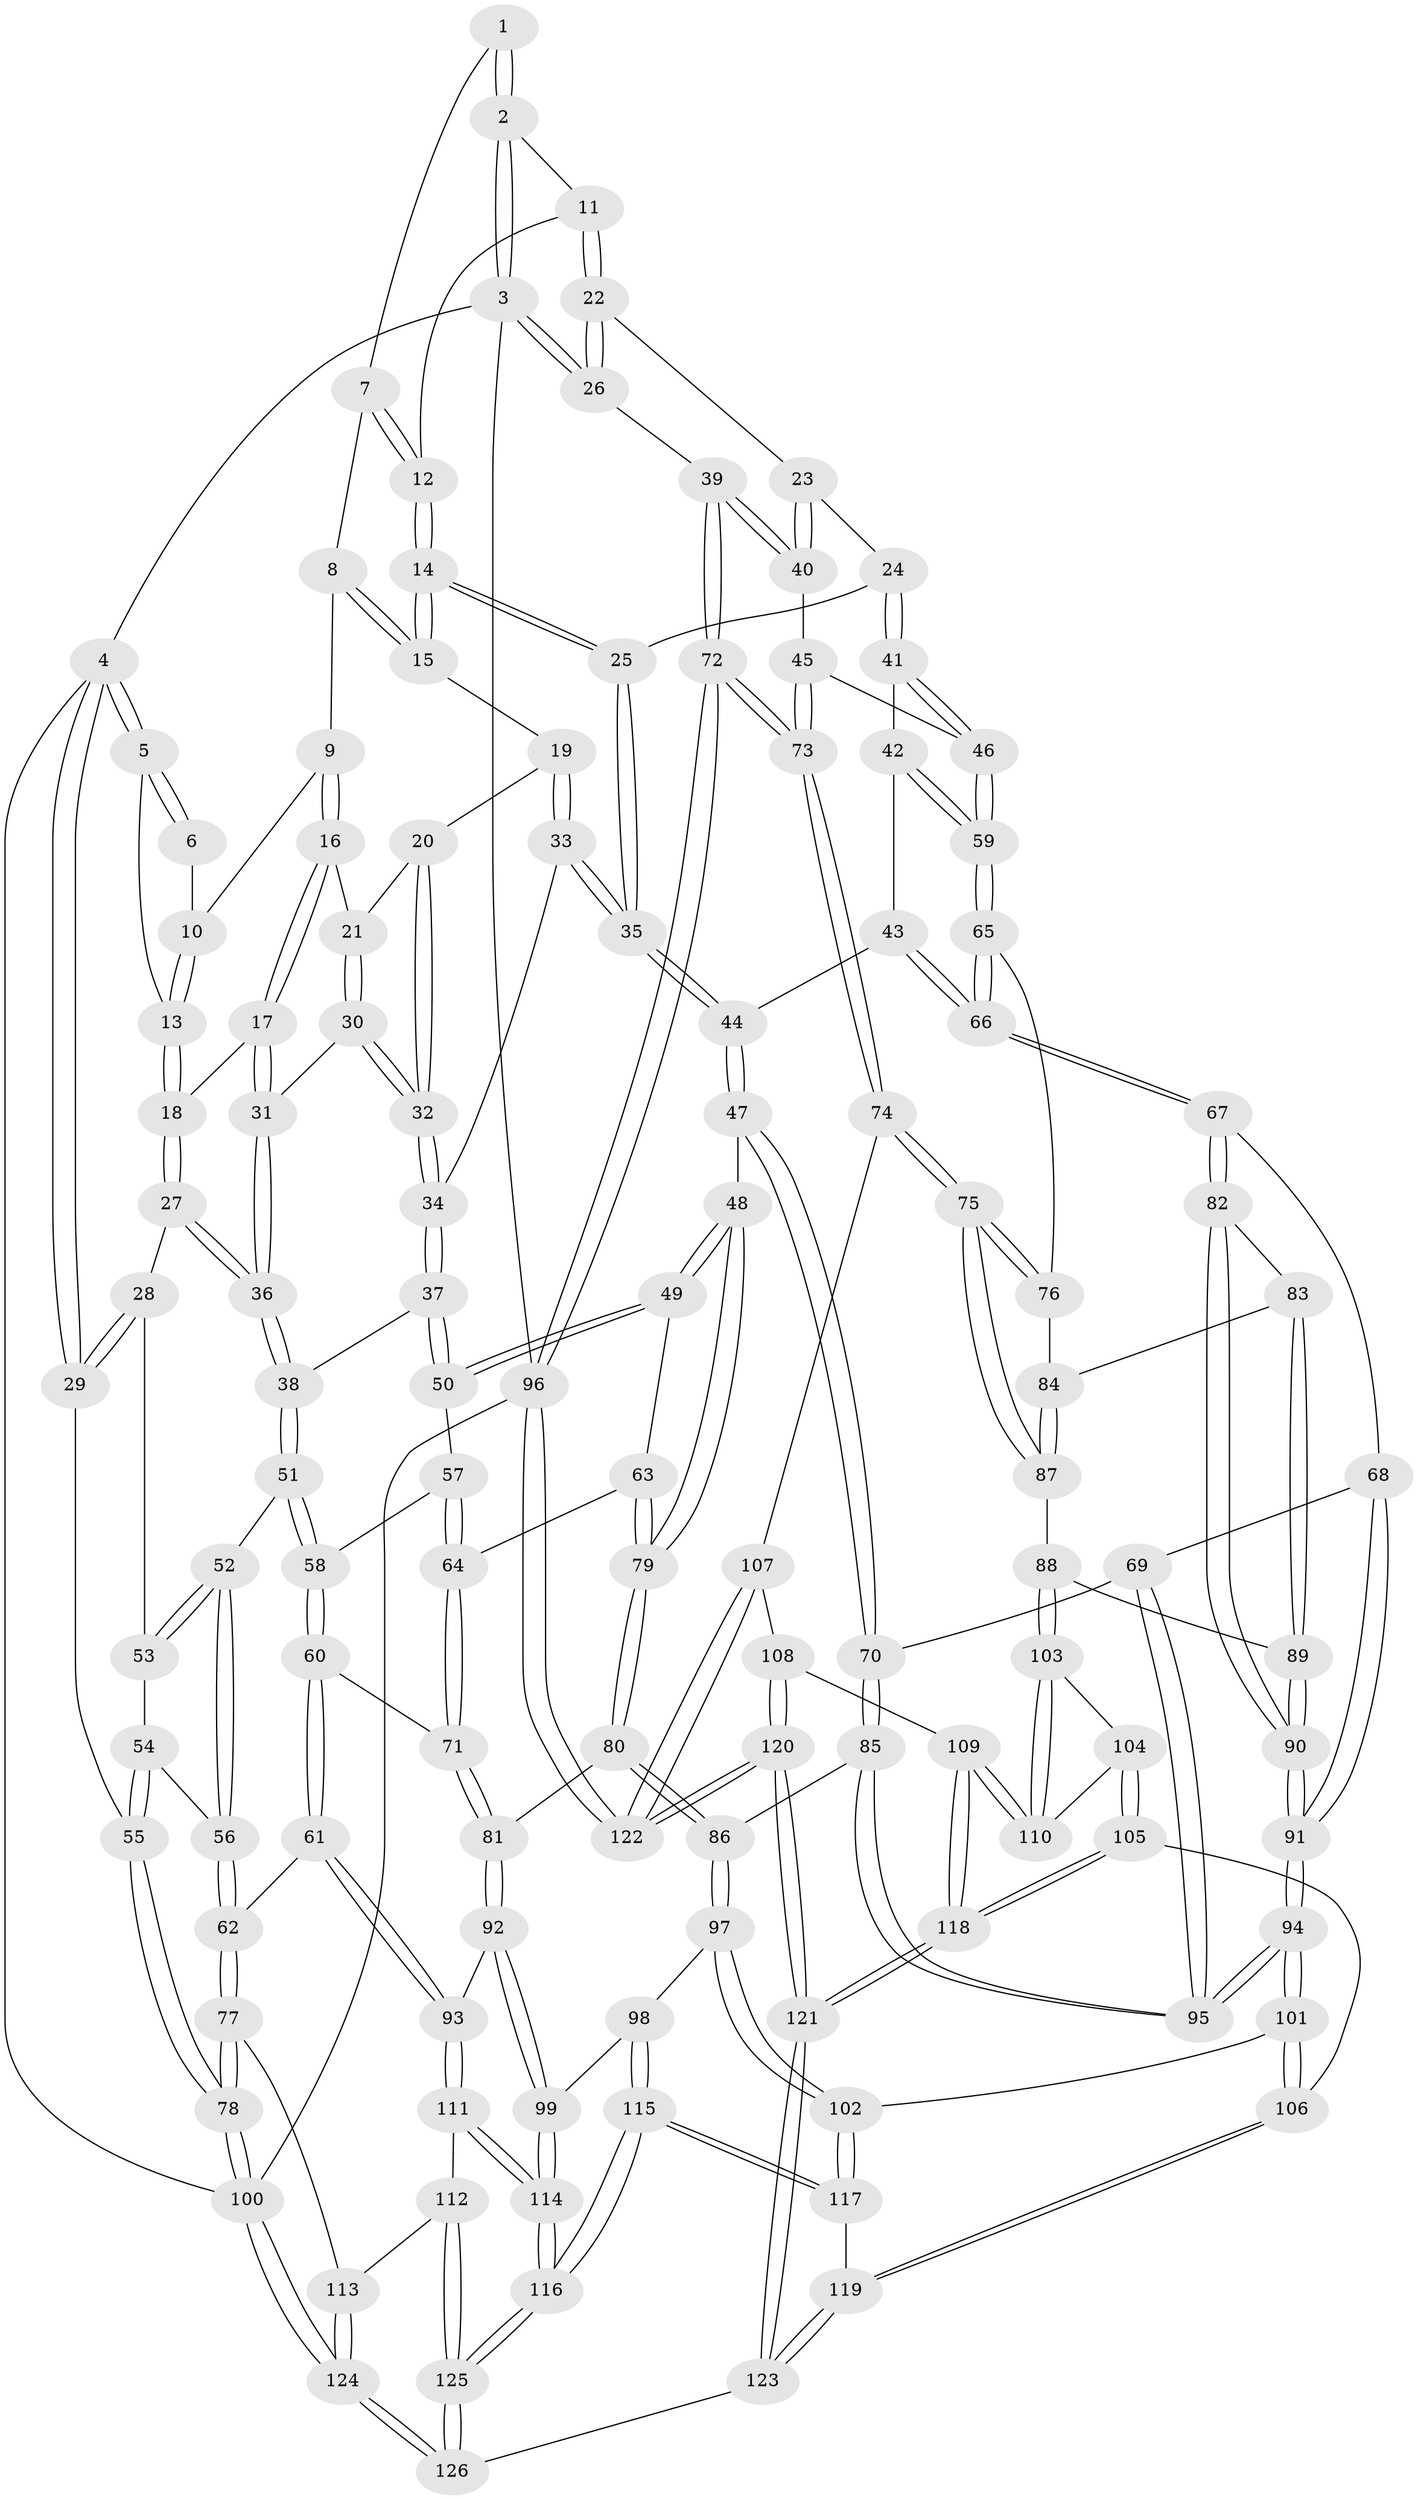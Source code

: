 // Generated by graph-tools (version 1.1) at 2025/11/02/27/25 16:11:58]
// undirected, 126 vertices, 312 edges
graph export_dot {
graph [start="1"]
  node [color=gray90,style=filled];
  1 [pos="+0.5836274036009276+0"];
  2 [pos="+0.9048896091567297+0"];
  3 [pos="+1+0"];
  4 [pos="+0+0"];
  5 [pos="+0+0"];
  6 [pos="+0.36314132733659804+0"];
  7 [pos="+0.5736591776604255+0"];
  8 [pos="+0.5187140503749077+0.058764989786491306"];
  9 [pos="+0.3850843926730205+0.057252661369904215"];
  10 [pos="+0.36910695572296126+0.020545904175390834"];
  11 [pos="+0.8177703108749278+0.0533599087225544"];
  12 [pos="+0.6568584375418847+0.10796810711310732"];
  13 [pos="+0.18307632425556333+0.10455821167516283"];
  14 [pos="+0.6159099886348851+0.18617273638216766"];
  15 [pos="+0.5290742609605482+0.1677515048479997"];
  16 [pos="+0.3793781991880644+0.12251866752777481"];
  17 [pos="+0.22157074678664299+0.2295249942259855"];
  18 [pos="+0.2183967093111154+0.22844037452790505"];
  19 [pos="+0.5261783797504703+0.1693219725837725"];
  20 [pos="+0.48994042324969395+0.17820417314332226"];
  21 [pos="+0.4587078731454233+0.1725796302664935"];
  22 [pos="+0.8447605334113104+0.1877745486020001"];
  23 [pos="+0.7443840107182202+0.3115127465254049"];
  24 [pos="+0.7248622301946338+0.3167557185400287"];
  25 [pos="+0.7043151104597539+0.3130952439955399"];
  26 [pos="+1+0.2804591270126038"];
  27 [pos="+0.0717687500121061+0.30967044460624227"];
  28 [pos="+0+0.3363209643230552"];
  29 [pos="+0+0.2953323916064161"];
  30 [pos="+0.31517223390020094+0.3181135776454484"];
  31 [pos="+0.3127413409945659+0.3172323993316597"];
  32 [pos="+0.41896296017391527+0.3827568060761147"];
  33 [pos="+0.5187027523343675+0.40048524877574965"];
  34 [pos="+0.42847244576289745+0.39285143262366196"];
  35 [pos="+0.5364562750170925+0.40547618262860974"];
  36 [pos="+0.22291699188761507+0.47186018127741974"];
  37 [pos="+0.41150689564593895+0.43282667685181436"];
  38 [pos="+0.2205616291449243+0.5099475516258463"];
  39 [pos="+1+0.44406014627355905"];
  40 [pos="+0.892096154563206+0.4116348872915233"];
  41 [pos="+0.7271253733080074+0.38869320519962697"];
  42 [pos="+0.6691623316767601+0.5371433702383365"];
  43 [pos="+0.6207639040487593+0.5517389264725825"];
  44 [pos="+0.5799724501048904+0.5379581588494883"];
  45 [pos="+0.7995754676200628+0.5596436140792853"];
  46 [pos="+0.7924476079069098+0.5612807769670195"];
  47 [pos="+0.5099260344242472+0.6169514429151554"];
  48 [pos="+0.5088884540076974+0.6170185102604294"];
  49 [pos="+0.4782495385086131+0.5983036818470169"];
  50 [pos="+0.3920145568550349+0.5277185705209622"];
  51 [pos="+0.21684343888738133+0.5218274646046623"];
  52 [pos="+0.1124262252145403+0.5284850784973929"];
  53 [pos="+0+0.33770678020919165"];
  54 [pos="+0.013603740005045127+0.5464286599289304"];
  55 [pos="+0+0.6137750754569475"];
  56 [pos="+0.08623951421404599+0.5794069845017829"];
  57 [pos="+0.36365145616776573+0.551678503884069"];
  58 [pos="+0.23736875501698895+0.5505595602700919"];
  59 [pos="+0.7886363458345181+0.5642647459203458"];
  60 [pos="+0.23747989148323148+0.5960463125629588"];
  61 [pos="+0.1567063093061651+0.7152195354070227"];
  62 [pos="+0.0439433339171127+0.7169815526182751"];
  63 [pos="+0.3853148808504696+0.6261770456583178"];
  64 [pos="+0.36168642470686885+0.6186745734117987"];
  65 [pos="+0.7838313700931595+0.5792843463215278"];
  66 [pos="+0.6603516202003761+0.6448893358677903"];
  67 [pos="+0.6608088236917328+0.6665102269380234"];
  68 [pos="+0.6080045605653492+0.6923494620502555"];
  69 [pos="+0.5809487531139105+0.6958117563706869"];
  70 [pos="+0.554455181993687+0.6926059057097261"];
  71 [pos="+0.3274237397860148+0.6762609172502638"];
  72 [pos="+1+0.6864696932111345"];
  73 [pos="+1+0.68725801400458"];
  74 [pos="+0.9733941729175406+0.7818857253881553"];
  75 [pos="+0.9204354688303114+0.7706278477598622"];
  76 [pos="+0.7831083328599389+0.5924721902835497"];
  77 [pos="+0+0.7757070553175317"];
  78 [pos="+0+0.7748894877334201"];
  79 [pos="+0.4472344363329665+0.6710510766510943"];
  80 [pos="+0.4438261985368308+0.6768292440382299"];
  81 [pos="+0.33440935707743974+0.7355923767291803"];
  82 [pos="+0.683767190875906+0.685495688991132"];
  83 [pos="+0.7567172275588328+0.6736564016110652"];
  84 [pos="+0.7644554691145002+0.670840268974371"];
  85 [pos="+0.5197615030505741+0.7694244035033428"];
  86 [pos="+0.4900550969460164+0.788650282339676"];
  87 [pos="+0.8474902874911316+0.7622048198759249"];
  88 [pos="+0.7473823600315065+0.7984446928813268"];
  89 [pos="+0.7190159459575712+0.7931735039003062"];
  90 [pos="+0.696446458688095+0.7918972112231534"];
  91 [pos="+0.6646705438610404+0.8100689962788261"];
  92 [pos="+0.32410570374835074+0.7672348527016729"];
  93 [pos="+0.27332619118447066+0.7852418759301066"];
  94 [pos="+0.6491630770325866+0.8236998974920823"];
  95 [pos="+0.6224862031815142+0.8064381172780023"];
  96 [pos="+1+1"];
  97 [pos="+0.46563223768562406+0.8210409392866846"];
  98 [pos="+0.3940831394558056+0.8135481320133299"];
  99 [pos="+0.39182965512270046+0.8124373679775209"];
  100 [pos="+0+1"];
  101 [pos="+0.6440347349776038+0.8425908338662562"];
  102 [pos="+0.5082533986612683+0.8981783589616118"];
  103 [pos="+0.7521724967099654+0.8210715457671728"];
  104 [pos="+0.7511455533620774+0.8823154507918471"];
  105 [pos="+0.7028220717760283+0.9339049063778597"];
  106 [pos="+0.6716070110506024+0.920722133601213"];
  107 [pos="+0.9167001443567784+0.8777907279191528"];
  108 [pos="+0.8870002450835942+0.8976521156708581"];
  109 [pos="+0.847725544587326+0.9170916226245538"];
  110 [pos="+0.8280910674713989+0.9062653237910067"];
  111 [pos="+0.24735525413781942+0.8566034407698738"];
  112 [pos="+0.058909179152655755+0.8828907465557874"];
  113 [pos="+0.05833534652163315+0.8824238529847189"];
  114 [pos="+0.27196369732287257+1"];
  115 [pos="+0.37152787633299866+1"];
  116 [pos="+0.28389987345100576+1"];
  117 [pos="+0.5078570247520487+0.9066031293568795"];
  118 [pos="+0.7692742942288809+1"];
  119 [pos="+0.5866831864455541+0.9962594526540134"];
  120 [pos="+0.856996860263091+1"];
  121 [pos="+0.7668438823714232+1"];
  122 [pos="+1+1"];
  123 [pos="+0.5906869461011549+1"];
  124 [pos="+0+1"];
  125 [pos="+0.2631933352182724+1"];
  126 [pos="+0.2632978358134608+1"];
  1 -- 2;
  1 -- 2;
  1 -- 7;
  2 -- 3;
  2 -- 3;
  2 -- 11;
  3 -- 4;
  3 -- 26;
  3 -- 26;
  3 -- 96;
  4 -- 5;
  4 -- 5;
  4 -- 29;
  4 -- 29;
  4 -- 100;
  5 -- 6;
  5 -- 6;
  5 -- 13;
  6 -- 10;
  7 -- 8;
  7 -- 12;
  7 -- 12;
  8 -- 9;
  8 -- 15;
  8 -- 15;
  9 -- 10;
  9 -- 16;
  9 -- 16;
  10 -- 13;
  10 -- 13;
  11 -- 12;
  11 -- 22;
  11 -- 22;
  12 -- 14;
  12 -- 14;
  13 -- 18;
  13 -- 18;
  14 -- 15;
  14 -- 15;
  14 -- 25;
  14 -- 25;
  15 -- 19;
  16 -- 17;
  16 -- 17;
  16 -- 21;
  17 -- 18;
  17 -- 31;
  17 -- 31;
  18 -- 27;
  18 -- 27;
  19 -- 20;
  19 -- 33;
  19 -- 33;
  20 -- 21;
  20 -- 32;
  20 -- 32;
  21 -- 30;
  21 -- 30;
  22 -- 23;
  22 -- 26;
  22 -- 26;
  23 -- 24;
  23 -- 40;
  23 -- 40;
  24 -- 25;
  24 -- 41;
  24 -- 41;
  25 -- 35;
  25 -- 35;
  26 -- 39;
  27 -- 28;
  27 -- 36;
  27 -- 36;
  28 -- 29;
  28 -- 29;
  28 -- 53;
  29 -- 55;
  30 -- 31;
  30 -- 32;
  30 -- 32;
  31 -- 36;
  31 -- 36;
  32 -- 34;
  32 -- 34;
  33 -- 34;
  33 -- 35;
  33 -- 35;
  34 -- 37;
  34 -- 37;
  35 -- 44;
  35 -- 44;
  36 -- 38;
  36 -- 38;
  37 -- 38;
  37 -- 50;
  37 -- 50;
  38 -- 51;
  38 -- 51;
  39 -- 40;
  39 -- 40;
  39 -- 72;
  39 -- 72;
  40 -- 45;
  41 -- 42;
  41 -- 46;
  41 -- 46;
  42 -- 43;
  42 -- 59;
  42 -- 59;
  43 -- 44;
  43 -- 66;
  43 -- 66;
  44 -- 47;
  44 -- 47;
  45 -- 46;
  45 -- 73;
  45 -- 73;
  46 -- 59;
  46 -- 59;
  47 -- 48;
  47 -- 70;
  47 -- 70;
  48 -- 49;
  48 -- 49;
  48 -- 79;
  48 -- 79;
  49 -- 50;
  49 -- 50;
  49 -- 63;
  50 -- 57;
  51 -- 52;
  51 -- 58;
  51 -- 58;
  52 -- 53;
  52 -- 53;
  52 -- 56;
  52 -- 56;
  53 -- 54;
  54 -- 55;
  54 -- 55;
  54 -- 56;
  55 -- 78;
  55 -- 78;
  56 -- 62;
  56 -- 62;
  57 -- 58;
  57 -- 64;
  57 -- 64;
  58 -- 60;
  58 -- 60;
  59 -- 65;
  59 -- 65;
  60 -- 61;
  60 -- 61;
  60 -- 71;
  61 -- 62;
  61 -- 93;
  61 -- 93;
  62 -- 77;
  62 -- 77;
  63 -- 64;
  63 -- 79;
  63 -- 79;
  64 -- 71;
  64 -- 71;
  65 -- 66;
  65 -- 66;
  65 -- 76;
  66 -- 67;
  66 -- 67;
  67 -- 68;
  67 -- 82;
  67 -- 82;
  68 -- 69;
  68 -- 91;
  68 -- 91;
  69 -- 70;
  69 -- 95;
  69 -- 95;
  70 -- 85;
  70 -- 85;
  71 -- 81;
  71 -- 81;
  72 -- 73;
  72 -- 73;
  72 -- 96;
  72 -- 96;
  73 -- 74;
  73 -- 74;
  74 -- 75;
  74 -- 75;
  74 -- 107;
  75 -- 76;
  75 -- 76;
  75 -- 87;
  75 -- 87;
  76 -- 84;
  77 -- 78;
  77 -- 78;
  77 -- 113;
  78 -- 100;
  78 -- 100;
  79 -- 80;
  79 -- 80;
  80 -- 81;
  80 -- 86;
  80 -- 86;
  81 -- 92;
  81 -- 92;
  82 -- 83;
  82 -- 90;
  82 -- 90;
  83 -- 84;
  83 -- 89;
  83 -- 89;
  84 -- 87;
  84 -- 87;
  85 -- 86;
  85 -- 95;
  85 -- 95;
  86 -- 97;
  86 -- 97;
  87 -- 88;
  88 -- 89;
  88 -- 103;
  88 -- 103;
  89 -- 90;
  89 -- 90;
  90 -- 91;
  90 -- 91;
  91 -- 94;
  91 -- 94;
  92 -- 93;
  92 -- 99;
  92 -- 99;
  93 -- 111;
  93 -- 111;
  94 -- 95;
  94 -- 95;
  94 -- 101;
  94 -- 101;
  96 -- 122;
  96 -- 122;
  96 -- 100;
  97 -- 98;
  97 -- 102;
  97 -- 102;
  98 -- 99;
  98 -- 115;
  98 -- 115;
  99 -- 114;
  99 -- 114;
  100 -- 124;
  100 -- 124;
  101 -- 102;
  101 -- 106;
  101 -- 106;
  102 -- 117;
  102 -- 117;
  103 -- 104;
  103 -- 110;
  103 -- 110;
  104 -- 105;
  104 -- 105;
  104 -- 110;
  105 -- 106;
  105 -- 118;
  105 -- 118;
  106 -- 119;
  106 -- 119;
  107 -- 108;
  107 -- 122;
  107 -- 122;
  108 -- 109;
  108 -- 120;
  108 -- 120;
  109 -- 110;
  109 -- 110;
  109 -- 118;
  109 -- 118;
  111 -- 112;
  111 -- 114;
  111 -- 114;
  112 -- 113;
  112 -- 125;
  112 -- 125;
  113 -- 124;
  113 -- 124;
  114 -- 116;
  114 -- 116;
  115 -- 116;
  115 -- 116;
  115 -- 117;
  115 -- 117;
  116 -- 125;
  116 -- 125;
  117 -- 119;
  118 -- 121;
  118 -- 121;
  119 -- 123;
  119 -- 123;
  120 -- 121;
  120 -- 121;
  120 -- 122;
  120 -- 122;
  121 -- 123;
  121 -- 123;
  123 -- 126;
  124 -- 126;
  124 -- 126;
  125 -- 126;
  125 -- 126;
}
